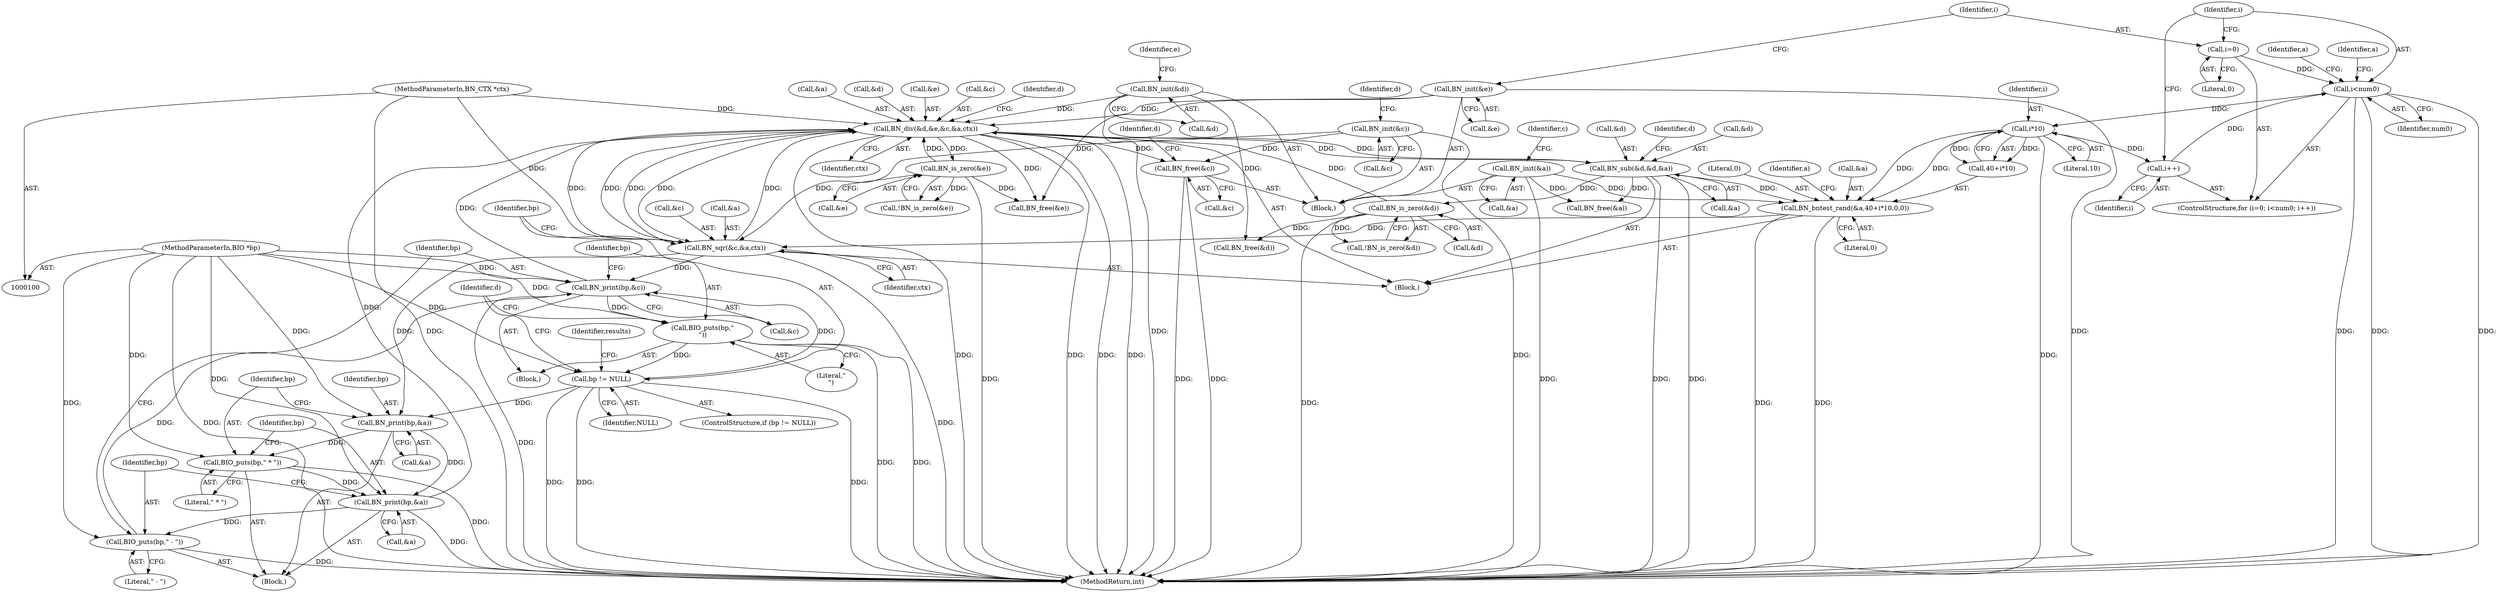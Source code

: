 digraph "1_openssl_a7a44ba55cb4f884c6bc9ceac90072dea38e66d0_3@API" {
"1000218" [label="(Call,BN_free(&c))"];
"1000182" [label="(Call,BN_div(&d,&e,&c,&a,ctx))"];
"1000202" [label="(Call,BN_is_zero(&d))"];
"1000192" [label="(Call,BN_sub(&d,&d,&a))"];
"1000115" [label="(Call,BN_init(&d))"];
"1000206" [label="(Call,BN_is_zero(&e))"];
"1000118" [label="(Call,BN_init(&e))"];
"1000175" [label="(Call,BN_print(bp,&c))"];
"1000153" [label="(Call,bp != NULL)"];
"1000179" [label="(Call,BIO_puts(bp,\"\n\"))"];
"1000101" [label="(MethodParameterIn,BIO *bp)"];
"1000172" [label="(Call,BIO_puts(bp,\" - \"))"];
"1000168" [label="(Call,BN_print(bp,&a))"];
"1000165" [label="(Call,BIO_puts(bp,\" * \"))"];
"1000161" [label="(Call,BN_print(bp,&a))"];
"1000146" [label="(Call,BN_sqr(&c,&a,ctx))"];
"1000112" [label="(Call,BN_init(&c))"];
"1000131" [label="(Call,BN_bntest_rand(&a,40+i*10,0,0))"];
"1000109" [label="(Call,BN_init(&a))"];
"1000136" [label="(Call,i*10)"];
"1000125" [label="(Call,i<num0)"];
"1000122" [label="(Call,i=0)"];
"1000128" [label="(Call,i++)"];
"1000102" [label="(MethodParameterIn,BN_CTX *ctx)"];
"1000205" [label="(Call,!BN_is_zero(&e))"];
"1000195" [label="(Call,&d)"];
"1000217" [label="(Identifier,a)"];
"1000185" [label="(Call,&e)"];
"1000110" [label="(Call,&a)"];
"1000155" [label="(Identifier,NULL)"];
"1000169" [label="(Identifier,bp)"];
"1000218" [label="(Call,BN_free(&c))"];
"1000152" [label="(ControlStructure,if (bp != NULL))"];
"1000219" [label="(Call,&c)"];
"1000161" [label="(Call,BN_print(bp,&a))"];
"1000177" [label="(Call,&c)"];
"1000131" [label="(Call,BN_bntest_rand(&a,40+i*10,0,0))"];
"1000204" [label="(Identifier,d)"];
"1000207" [label="(Call,&e)"];
"1000114" [label="(Identifier,c)"];
"1000191" [label="(Identifier,ctx)"];
"1000103" [label="(Block,)"];
"1000147" [label="(Call,&c)"];
"1000124" [label="(Literal,0)"];
"1000167" [label="(Literal,\" * \")"];
"1000172" [label="(Call,BIO_puts(bp,\" - \"))"];
"1000154" [label="(Identifier,bp)"];
"1000193" [label="(Call,&d)"];
"1000182" [label="(Call,BN_div(&d,&e,&c,&a,ctx))"];
"1000176" [label="(Identifier,bp)"];
"1000203" [label="(Call,&d)"];
"1000113" [label="(Call,&c)"];
"1000120" [label="(Identifier,e)"];
"1000139" [label="(Literal,0)"];
"1000162" [label="(Identifier,bp)"];
"1000187" [label="(Call,&c)"];
"1000153" [label="(Call,bp != NULL)"];
"1000160" [label="(Block,)"];
"1000221" [label="(Call,BN_free(&d))"];
"1000165" [label="(Call,BIO_puts(bp,\" * \"))"];
"1000146" [label="(Call,BN_sqr(&c,&a,ctx))"];
"1000121" [label="(ControlStructure,for (i=0; i<num0; i++))"];
"1000194" [label="(Identifier,d)"];
"1000130" [label="(Block,)"];
"1000129" [label="(Identifier,i)"];
"1000102" [label="(MethodParameterIn,BN_CTX *ctx)"];
"1000197" [label="(Call,&a)"];
"1000168" [label="(Call,BN_print(bp,&a))"];
"1000128" [label="(Call,i++)"];
"1000101" [label="(MethodParameterIn,BIO *bp)"];
"1000119" [label="(Call,&e)"];
"1000122" [label="(Call,i=0)"];
"1000170" [label="(Call,&a)"];
"1000206" [label="(Call,BN_is_zero(&e))"];
"1000159" [label="(Identifier,results)"];
"1000192" [label="(Call,BN_sub(&d,&d,&a))"];
"1000140" [label="(Literal,0)"];
"1000180" [label="(Identifier,bp)"];
"1000181" [label="(Literal,\"\n\")"];
"1000125" [label="(Call,i<num0)"];
"1000116" [label="(Call,&d)"];
"1000137" [label="(Identifier,i)"];
"1000173" [label="(Identifier,bp)"];
"1000127" [label="(Identifier,num0)"];
"1000118" [label="(Call,BN_init(&e))"];
"1000215" [label="(Call,BN_free(&a))"];
"1000115" [label="(Call,BN_init(&d))"];
"1000126" [label="(Identifier,i)"];
"1000201" [label="(Call,!BN_is_zero(&d))"];
"1000189" [label="(Call,&a)"];
"1000138" [label="(Literal,10)"];
"1000112" [label="(Call,BN_init(&c))"];
"1000175" [label="(Call,BN_print(bp,&c))"];
"1000117" [label="(Identifier,d)"];
"1000229" [label="(MethodReturn,int)"];
"1000163" [label="(Call,&a)"];
"1000149" [label="(Call,&a)"];
"1000109" [label="(Call,BN_init(&a))"];
"1000179" [label="(Call,BIO_puts(bp,\"\n\"))"];
"1000224" [label="(Call,BN_free(&e))"];
"1000174" [label="(Literal,\" - \")"];
"1000166" [label="(Identifier,bp)"];
"1000202" [label="(Call,BN_is_zero(&d))"];
"1000151" [label="(Identifier,ctx)"];
"1000143" [label="(Identifier,a)"];
"1000132" [label="(Call,&a)"];
"1000156" [label="(Block,)"];
"1000123" [label="(Identifier,i)"];
"1000184" [label="(Identifier,d)"];
"1000133" [label="(Identifier,a)"];
"1000223" [label="(Identifier,d)"];
"1000136" [label="(Call,i*10)"];
"1000183" [label="(Call,&d)"];
"1000134" [label="(Call,40+i*10)"];
"1000218" -> "1000103"  [label="AST: "];
"1000218" -> "1000219"  [label="CFG: "];
"1000219" -> "1000218"  [label="AST: "];
"1000223" -> "1000218"  [label="CFG: "];
"1000218" -> "1000229"  [label="DDG: "];
"1000218" -> "1000229"  [label="DDG: "];
"1000182" -> "1000218"  [label="DDG: "];
"1000112" -> "1000218"  [label="DDG: "];
"1000182" -> "1000130"  [label="AST: "];
"1000182" -> "1000191"  [label="CFG: "];
"1000183" -> "1000182"  [label="AST: "];
"1000185" -> "1000182"  [label="AST: "];
"1000187" -> "1000182"  [label="AST: "];
"1000189" -> "1000182"  [label="AST: "];
"1000191" -> "1000182"  [label="AST: "];
"1000194" -> "1000182"  [label="CFG: "];
"1000182" -> "1000229"  [label="DDG: "];
"1000182" -> "1000229"  [label="DDG: "];
"1000182" -> "1000229"  [label="DDG: "];
"1000182" -> "1000229"  [label="DDG: "];
"1000182" -> "1000146"  [label="DDG: "];
"1000182" -> "1000146"  [label="DDG: "];
"1000202" -> "1000182"  [label="DDG: "];
"1000115" -> "1000182"  [label="DDG: "];
"1000206" -> "1000182"  [label="DDG: "];
"1000118" -> "1000182"  [label="DDG: "];
"1000175" -> "1000182"  [label="DDG: "];
"1000146" -> "1000182"  [label="DDG: "];
"1000146" -> "1000182"  [label="DDG: "];
"1000146" -> "1000182"  [label="DDG: "];
"1000168" -> "1000182"  [label="DDG: "];
"1000102" -> "1000182"  [label="DDG: "];
"1000182" -> "1000192"  [label="DDG: "];
"1000182" -> "1000192"  [label="DDG: "];
"1000182" -> "1000206"  [label="DDG: "];
"1000182" -> "1000224"  [label="DDG: "];
"1000202" -> "1000201"  [label="AST: "];
"1000202" -> "1000203"  [label="CFG: "];
"1000203" -> "1000202"  [label="AST: "];
"1000201" -> "1000202"  [label="CFG: "];
"1000202" -> "1000229"  [label="DDG: "];
"1000202" -> "1000201"  [label="DDG: "];
"1000192" -> "1000202"  [label="DDG: "];
"1000202" -> "1000221"  [label="DDG: "];
"1000192" -> "1000130"  [label="AST: "];
"1000192" -> "1000197"  [label="CFG: "];
"1000193" -> "1000192"  [label="AST: "];
"1000195" -> "1000192"  [label="AST: "];
"1000197" -> "1000192"  [label="AST: "];
"1000204" -> "1000192"  [label="CFG: "];
"1000192" -> "1000229"  [label="DDG: "];
"1000192" -> "1000229"  [label="DDG: "];
"1000192" -> "1000131"  [label="DDG: "];
"1000192" -> "1000215"  [label="DDG: "];
"1000115" -> "1000103"  [label="AST: "];
"1000115" -> "1000116"  [label="CFG: "];
"1000116" -> "1000115"  [label="AST: "];
"1000120" -> "1000115"  [label="CFG: "];
"1000115" -> "1000229"  [label="DDG: "];
"1000115" -> "1000221"  [label="DDG: "];
"1000206" -> "1000205"  [label="AST: "];
"1000206" -> "1000207"  [label="CFG: "];
"1000207" -> "1000206"  [label="AST: "];
"1000205" -> "1000206"  [label="CFG: "];
"1000206" -> "1000229"  [label="DDG: "];
"1000206" -> "1000205"  [label="DDG: "];
"1000206" -> "1000224"  [label="DDG: "];
"1000118" -> "1000103"  [label="AST: "];
"1000118" -> "1000119"  [label="CFG: "];
"1000119" -> "1000118"  [label="AST: "];
"1000123" -> "1000118"  [label="CFG: "];
"1000118" -> "1000229"  [label="DDG: "];
"1000118" -> "1000224"  [label="DDG: "];
"1000175" -> "1000156"  [label="AST: "];
"1000175" -> "1000177"  [label="CFG: "];
"1000176" -> "1000175"  [label="AST: "];
"1000177" -> "1000175"  [label="AST: "];
"1000180" -> "1000175"  [label="CFG: "];
"1000175" -> "1000229"  [label="DDG: "];
"1000153" -> "1000175"  [label="DDG: "];
"1000172" -> "1000175"  [label="DDG: "];
"1000101" -> "1000175"  [label="DDG: "];
"1000146" -> "1000175"  [label="DDG: "];
"1000175" -> "1000179"  [label="DDG: "];
"1000153" -> "1000152"  [label="AST: "];
"1000153" -> "1000155"  [label="CFG: "];
"1000154" -> "1000153"  [label="AST: "];
"1000155" -> "1000153"  [label="AST: "];
"1000159" -> "1000153"  [label="CFG: "];
"1000184" -> "1000153"  [label="CFG: "];
"1000153" -> "1000229"  [label="DDG: "];
"1000153" -> "1000229"  [label="DDG: "];
"1000153" -> "1000229"  [label="DDG: "];
"1000179" -> "1000153"  [label="DDG: "];
"1000101" -> "1000153"  [label="DDG: "];
"1000153" -> "1000161"  [label="DDG: "];
"1000179" -> "1000156"  [label="AST: "];
"1000179" -> "1000181"  [label="CFG: "];
"1000180" -> "1000179"  [label="AST: "];
"1000181" -> "1000179"  [label="AST: "];
"1000184" -> "1000179"  [label="CFG: "];
"1000179" -> "1000229"  [label="DDG: "];
"1000179" -> "1000229"  [label="DDG: "];
"1000101" -> "1000179"  [label="DDG: "];
"1000101" -> "1000100"  [label="AST: "];
"1000101" -> "1000229"  [label="DDG: "];
"1000101" -> "1000161"  [label="DDG: "];
"1000101" -> "1000165"  [label="DDG: "];
"1000101" -> "1000168"  [label="DDG: "];
"1000101" -> "1000172"  [label="DDG: "];
"1000172" -> "1000160"  [label="AST: "];
"1000172" -> "1000174"  [label="CFG: "];
"1000173" -> "1000172"  [label="AST: "];
"1000174" -> "1000172"  [label="AST: "];
"1000176" -> "1000172"  [label="CFG: "];
"1000172" -> "1000229"  [label="DDG: "];
"1000168" -> "1000172"  [label="DDG: "];
"1000168" -> "1000160"  [label="AST: "];
"1000168" -> "1000170"  [label="CFG: "];
"1000169" -> "1000168"  [label="AST: "];
"1000170" -> "1000168"  [label="AST: "];
"1000173" -> "1000168"  [label="CFG: "];
"1000168" -> "1000229"  [label="DDG: "];
"1000165" -> "1000168"  [label="DDG: "];
"1000161" -> "1000168"  [label="DDG: "];
"1000165" -> "1000160"  [label="AST: "];
"1000165" -> "1000167"  [label="CFG: "];
"1000166" -> "1000165"  [label="AST: "];
"1000167" -> "1000165"  [label="AST: "];
"1000169" -> "1000165"  [label="CFG: "];
"1000165" -> "1000229"  [label="DDG: "];
"1000161" -> "1000165"  [label="DDG: "];
"1000161" -> "1000160"  [label="AST: "];
"1000161" -> "1000163"  [label="CFG: "];
"1000162" -> "1000161"  [label="AST: "];
"1000163" -> "1000161"  [label="AST: "];
"1000166" -> "1000161"  [label="CFG: "];
"1000146" -> "1000161"  [label="DDG: "];
"1000146" -> "1000130"  [label="AST: "];
"1000146" -> "1000151"  [label="CFG: "];
"1000147" -> "1000146"  [label="AST: "];
"1000149" -> "1000146"  [label="AST: "];
"1000151" -> "1000146"  [label="AST: "];
"1000154" -> "1000146"  [label="CFG: "];
"1000146" -> "1000229"  [label="DDG: "];
"1000112" -> "1000146"  [label="DDG: "];
"1000131" -> "1000146"  [label="DDG: "];
"1000102" -> "1000146"  [label="DDG: "];
"1000112" -> "1000103"  [label="AST: "];
"1000112" -> "1000113"  [label="CFG: "];
"1000113" -> "1000112"  [label="AST: "];
"1000117" -> "1000112"  [label="CFG: "];
"1000112" -> "1000229"  [label="DDG: "];
"1000131" -> "1000130"  [label="AST: "];
"1000131" -> "1000140"  [label="CFG: "];
"1000132" -> "1000131"  [label="AST: "];
"1000134" -> "1000131"  [label="AST: "];
"1000139" -> "1000131"  [label="AST: "];
"1000140" -> "1000131"  [label="AST: "];
"1000143" -> "1000131"  [label="CFG: "];
"1000131" -> "1000229"  [label="DDG: "];
"1000131" -> "1000229"  [label="DDG: "];
"1000109" -> "1000131"  [label="DDG: "];
"1000136" -> "1000131"  [label="DDG: "];
"1000136" -> "1000131"  [label="DDG: "];
"1000109" -> "1000103"  [label="AST: "];
"1000109" -> "1000110"  [label="CFG: "];
"1000110" -> "1000109"  [label="AST: "];
"1000114" -> "1000109"  [label="CFG: "];
"1000109" -> "1000229"  [label="DDG: "];
"1000109" -> "1000215"  [label="DDG: "];
"1000136" -> "1000134"  [label="AST: "];
"1000136" -> "1000138"  [label="CFG: "];
"1000137" -> "1000136"  [label="AST: "];
"1000138" -> "1000136"  [label="AST: "];
"1000134" -> "1000136"  [label="CFG: "];
"1000136" -> "1000229"  [label="DDG: "];
"1000136" -> "1000128"  [label="DDG: "];
"1000136" -> "1000134"  [label="DDG: "];
"1000136" -> "1000134"  [label="DDG: "];
"1000125" -> "1000136"  [label="DDG: "];
"1000125" -> "1000121"  [label="AST: "];
"1000125" -> "1000127"  [label="CFG: "];
"1000126" -> "1000125"  [label="AST: "];
"1000127" -> "1000125"  [label="AST: "];
"1000133" -> "1000125"  [label="CFG: "];
"1000217" -> "1000125"  [label="CFG: "];
"1000125" -> "1000229"  [label="DDG: "];
"1000125" -> "1000229"  [label="DDG: "];
"1000125" -> "1000229"  [label="DDG: "];
"1000122" -> "1000125"  [label="DDG: "];
"1000128" -> "1000125"  [label="DDG: "];
"1000122" -> "1000121"  [label="AST: "];
"1000122" -> "1000124"  [label="CFG: "];
"1000123" -> "1000122"  [label="AST: "];
"1000124" -> "1000122"  [label="AST: "];
"1000126" -> "1000122"  [label="CFG: "];
"1000128" -> "1000121"  [label="AST: "];
"1000128" -> "1000129"  [label="CFG: "];
"1000129" -> "1000128"  [label="AST: "];
"1000126" -> "1000128"  [label="CFG: "];
"1000102" -> "1000100"  [label="AST: "];
"1000102" -> "1000229"  [label="DDG: "];
}
